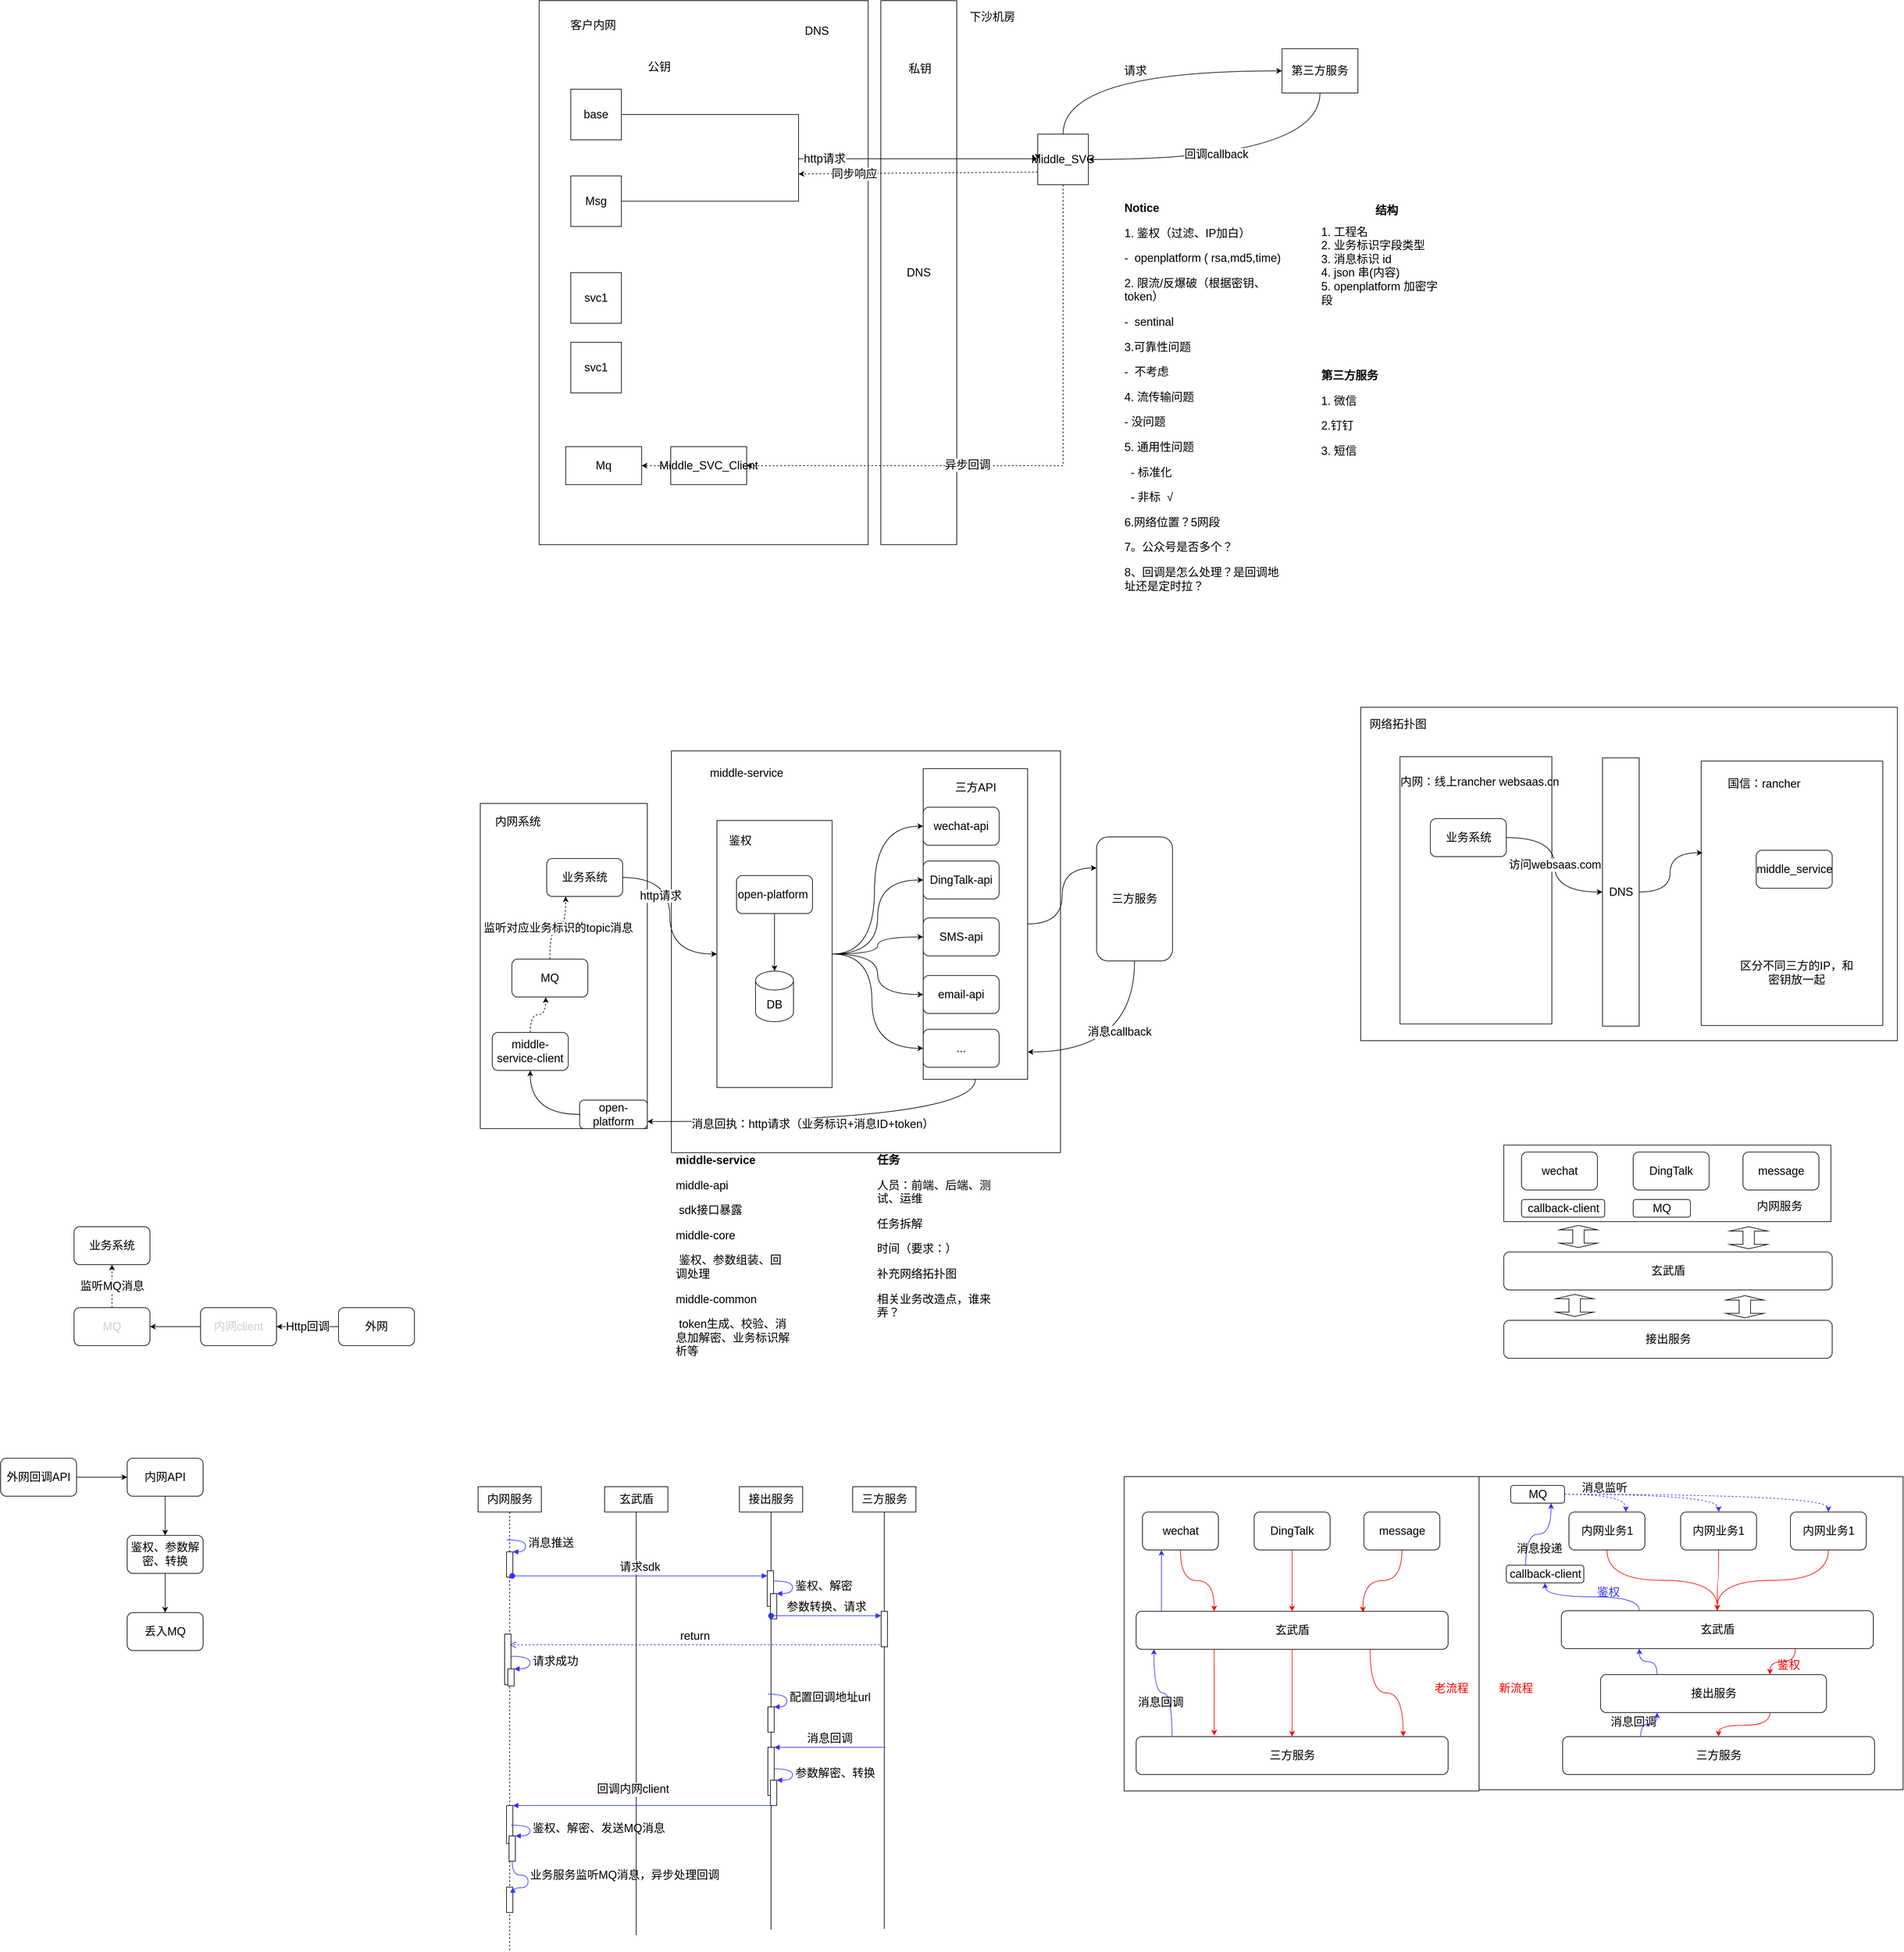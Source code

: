 <mxfile version="20.5.1" type="github">
  <diagram id="_SCIKSvTVZAReXezCKt8" name="第 1 页">
    <mxGraphModel dx="3222" dy="745" grid="0" gridSize="10" guides="1" tooltips="1" connect="1" arrows="1" fold="1" page="1" pageScale="1" pageWidth="827" pageHeight="1169" math="0" shadow="0">
      <root>
        <mxCell id="0" />
        <mxCell id="1" parent="0" />
        <mxCell id="DfEMGvhhs-EqwFU7pR-M-37" value="" style="rounded=0;whiteSpace=wrap;html=1;fontSize=18;" parent="1" vertex="1">
          <mxGeometry x="826.5" y="2443" width="670" height="495" as="geometry" />
        </mxCell>
        <mxCell id="DfEMGvhhs-EqwFU7pR-M-36" value="" style="rounded=0;whiteSpace=wrap;html=1;fontSize=18;" parent="1" vertex="1">
          <mxGeometry x="265.5" y="2443" width="561" height="497" as="geometry" />
        </mxCell>
        <mxCell id="3Cpc0HWWFPvoYlna3Dm2-43" value="" style="rounded=0;whiteSpace=wrap;html=1;fontSize=18;" parent="1" vertex="1">
          <mxGeometry x="865.5" y="1919" width="517" height="121" as="geometry" />
        </mxCell>
        <mxCell id="I1Czxmr3QRIqjWYr_f1q-85" value="" style="rounded=0;whiteSpace=wrap;html=1;" parent="1" vertex="1">
          <mxGeometry x="639.5" y="1227" width="848" height="527" as="geometry" />
        </mxCell>
        <mxCell id="I1Czxmr3QRIqjWYr_f1q-75" value="DNS" style="rounded=0;whiteSpace=wrap;html=1;fontSize=18;" parent="1" vertex="1">
          <mxGeometry x="1021.5" y="1307" width="58" height="424" as="geometry" />
        </mxCell>
        <mxCell id="I1Czxmr3QRIqjWYr_f1q-80" value="" style="rounded=0;whiteSpace=wrap;html=1;" parent="1" vertex="1">
          <mxGeometry x="1177.5" y="1312" width="287" height="418" as="geometry" />
        </mxCell>
        <mxCell id="I1Czxmr3QRIqjWYr_f1q-78" value="" style="rounded=0;whiteSpace=wrap;html=1;fontSize=18;" parent="1" vertex="1">
          <mxGeometry x="701.5" y="1305" width="240" height="422.5" as="geometry" />
        </mxCell>
        <mxCell id="I1Czxmr3QRIqjWYr_f1q-1" value="" style="rounded=0;whiteSpace=wrap;html=1;fontSize=18;" parent="1" vertex="1">
          <mxGeometry x="-450" y="1296" width="615" height="635" as="geometry" />
        </mxCell>
        <mxCell id="I1Czxmr3QRIqjWYr_f1q-2" value="" style="rounded=0;whiteSpace=wrap;html=1;fontSize=18;" parent="1" vertex="1">
          <mxGeometry x="-752" y="1379" width="264" height="514" as="geometry" />
        </mxCell>
        <mxCell id="I1Czxmr3QRIqjWYr_f1q-3" style="edgeStyle=orthogonalEdgeStyle;curved=1;rounded=0;orthogonalLoop=1;jettySize=auto;html=1;entryX=0;entryY=0.25;entryDx=0;entryDy=0;fontSize=18;" parent="1" source="I1Czxmr3QRIqjWYr_f1q-4" target="I1Czxmr3QRIqjWYr_f1q-59" edge="1">
          <mxGeometry relative="1" as="geometry" />
        </mxCell>
        <mxCell id="I1Czxmr3QRIqjWYr_f1q-88" style="edgeStyle=orthogonalEdgeStyle;curved=1;rounded=0;orthogonalLoop=1;jettySize=auto;html=1;entryX=1;entryY=0.75;entryDx=0;entryDy=0;exitX=0.5;exitY=1;exitDx=0;exitDy=0;fontSize=18;" parent="1" source="I1Czxmr3QRIqjWYr_f1q-4" target="I1Czxmr3QRIqjWYr_f1q-87" edge="1">
          <mxGeometry relative="1" as="geometry" />
        </mxCell>
        <mxCell id="I1Czxmr3QRIqjWYr_f1q-89" value="消息回执：http请求（业务标识+消息ID+token）" style="edgeLabel;html=1;align=center;verticalAlign=middle;resizable=0;points=[];fontSize=18;" parent="I1Czxmr3QRIqjWYr_f1q-88" vertex="1" connectable="0">
          <mxGeometry x="0.341" y="3" relative="1" as="geometry">
            <mxPoint x="68" y="1" as="offset" />
          </mxGeometry>
        </mxCell>
        <mxCell id="I1Czxmr3QRIqjWYr_f1q-4" value="" style="rounded=0;whiteSpace=wrap;html=1;fontSize=18;" parent="1" vertex="1">
          <mxGeometry x="-52" y="1324" width="165" height="491" as="geometry" />
        </mxCell>
        <mxCell id="I1Czxmr3QRIqjWYr_f1q-5" style="edgeStyle=orthogonalEdgeStyle;curved=1;rounded=0;orthogonalLoop=1;jettySize=auto;html=1;exitX=1;exitY=0.5;exitDx=0;exitDy=0;entryX=0;entryY=0.5;entryDx=0;entryDy=0;fontSize=18;" parent="1" source="I1Czxmr3QRIqjWYr_f1q-11" target="I1Czxmr3QRIqjWYr_f1q-43" edge="1">
          <mxGeometry relative="1" as="geometry">
            <Array as="points">
              <mxPoint x="-129" y="1617" />
              <mxPoint x="-129" y="1415" />
            </Array>
          </mxGeometry>
        </mxCell>
        <mxCell id="I1Czxmr3QRIqjWYr_f1q-6" style="edgeStyle=orthogonalEdgeStyle;curved=1;rounded=0;orthogonalLoop=1;jettySize=auto;html=1;entryX=0;entryY=0.5;entryDx=0;entryDy=0;fontSize=18;" parent="1" source="I1Czxmr3QRIqjWYr_f1q-11" target="I1Czxmr3QRIqjWYr_f1q-44" edge="1">
          <mxGeometry relative="1" as="geometry" />
        </mxCell>
        <mxCell id="I1Czxmr3QRIqjWYr_f1q-7" style="edgeStyle=orthogonalEdgeStyle;curved=1;rounded=0;orthogonalLoop=1;jettySize=auto;html=1;entryX=0;entryY=0.5;entryDx=0;entryDy=0;fontSize=18;" parent="1" source="I1Czxmr3QRIqjWYr_f1q-11" target="I1Czxmr3QRIqjWYr_f1q-45" edge="1">
          <mxGeometry relative="1" as="geometry" />
        </mxCell>
        <mxCell id="I1Czxmr3QRIqjWYr_f1q-8" style="edgeStyle=orthogonalEdgeStyle;curved=1;rounded=0;orthogonalLoop=1;jettySize=auto;html=1;entryX=0;entryY=0.5;entryDx=0;entryDy=0;fontSize=18;" parent="1" source="I1Czxmr3QRIqjWYr_f1q-11" target="I1Czxmr3QRIqjWYr_f1q-53" edge="1">
          <mxGeometry relative="1" as="geometry" />
        </mxCell>
        <mxCell id="I1Czxmr3QRIqjWYr_f1q-9" style="edgeStyle=orthogonalEdgeStyle;curved=1;rounded=0;orthogonalLoop=1;jettySize=auto;html=1;entryX=0;entryY=0.5;entryDx=0;entryDy=0;fontSize=18;" parent="1" source="I1Czxmr3QRIqjWYr_f1q-11" target="I1Czxmr3QRIqjWYr_f1q-54" edge="1">
          <mxGeometry relative="1" as="geometry">
            <Array as="points">
              <mxPoint x="-133" y="1617" />
              <mxPoint x="-133" y="1766" />
            </Array>
          </mxGeometry>
        </mxCell>
        <mxCell id="I1Czxmr3QRIqjWYr_f1q-11" value="" style="rounded=0;whiteSpace=wrap;html=1;fontSize=18;" parent="1" vertex="1">
          <mxGeometry x="-378" y="1406" width="182" height="422" as="geometry" />
        </mxCell>
        <mxCell id="I1Czxmr3QRIqjWYr_f1q-12" value="DNS" style="rounded=0;whiteSpace=wrap;html=1;fontSize=18;" parent="1" vertex="1">
          <mxGeometry x="-119" y="110" width="120" height="860" as="geometry" />
        </mxCell>
        <mxCell id="I1Czxmr3QRIqjWYr_f1q-13" value="" style="rounded=0;whiteSpace=wrap;html=1;fontSize=18;" parent="1" vertex="1">
          <mxGeometry x="-659" y="110" width="520" height="860" as="geometry" />
        </mxCell>
        <mxCell id="I1Czxmr3QRIqjWYr_f1q-14" style="edgeStyle=orthogonalEdgeStyle;rounded=0;orthogonalLoop=1;jettySize=auto;html=1;exitX=1;exitY=0.5;exitDx=0;exitDy=0;fontSize=18;" parent="1" source="I1Czxmr3QRIqjWYr_f1q-15" target="I1Czxmr3QRIqjWYr_f1q-22" edge="1">
          <mxGeometry relative="1" as="geometry">
            <Array as="points">
              <mxPoint x="-249" y="290" />
              <mxPoint x="-249" y="360" />
            </Array>
          </mxGeometry>
        </mxCell>
        <mxCell id="I1Czxmr3QRIqjWYr_f1q-15" value="base" style="whiteSpace=wrap;html=1;aspect=fixed;fontSize=18;" parent="1" vertex="1">
          <mxGeometry x="-609" y="250" width="80" height="80" as="geometry" />
        </mxCell>
        <mxCell id="I1Czxmr3QRIqjWYr_f1q-16" style="edgeStyle=orthogonalEdgeStyle;rounded=0;orthogonalLoop=1;jettySize=auto;html=1;entryX=1;entryY=0.5;entryDx=0;entryDy=0;dashed=1;exitX=0.5;exitY=1;exitDx=0;exitDy=0;fontSize=18;" parent="1" source="I1Czxmr3QRIqjWYr_f1q-22" target="I1Czxmr3QRIqjWYr_f1q-41" edge="1">
          <mxGeometry relative="1" as="geometry">
            <Array as="points">
              <mxPoint x="169" y="845" />
            </Array>
          </mxGeometry>
        </mxCell>
        <mxCell id="I1Czxmr3QRIqjWYr_f1q-17" value="异步回调" style="edgeLabel;html=1;align=center;verticalAlign=middle;resizable=0;points=[];fontSize=18;" parent="I1Czxmr3QRIqjWYr_f1q-16" vertex="1" connectable="0">
          <mxGeometry x="0.262" y="-1" relative="1" as="geometry">
            <mxPoint as="offset" />
          </mxGeometry>
        </mxCell>
        <mxCell id="I1Czxmr3QRIqjWYr_f1q-18" style="edgeStyle=orthogonalEdgeStyle;rounded=0;orthogonalLoop=1;jettySize=auto;html=1;entryX=0;entryY=0.5;entryDx=0;entryDy=0;curved=1;exitX=0.5;exitY=0;exitDx=0;exitDy=0;fontSize=18;" parent="1" source="I1Czxmr3QRIqjWYr_f1q-22" target="I1Czxmr3QRIqjWYr_f1q-39" edge="1">
          <mxGeometry relative="1" as="geometry">
            <mxPoint x="308" y="444" as="sourcePoint" />
          </mxGeometry>
        </mxCell>
        <mxCell id="I1Czxmr3QRIqjWYr_f1q-19" value="请求" style="edgeLabel;html=1;align=center;verticalAlign=middle;resizable=0;points=[];fontSize=18;" parent="I1Czxmr3QRIqjWYr_f1q-18" vertex="1" connectable="0">
          <mxGeometry x="-0.041" relative="1" as="geometry">
            <mxPoint as="offset" />
          </mxGeometry>
        </mxCell>
        <mxCell id="I1Czxmr3QRIqjWYr_f1q-20" style="rounded=0;orthogonalLoop=1;jettySize=auto;html=1;exitX=0;exitY=0.75;exitDx=0;exitDy=0;dashed=1;fontSize=18;" parent="1" source="I1Czxmr3QRIqjWYr_f1q-22" edge="1">
          <mxGeometry relative="1" as="geometry">
            <mxPoint x="-249" y="384" as="targetPoint" />
          </mxGeometry>
        </mxCell>
        <mxCell id="I1Czxmr3QRIqjWYr_f1q-21" value="同步响应" style="edgeLabel;html=1;align=center;verticalAlign=middle;resizable=0;points=[];fontSize=18;" parent="I1Czxmr3QRIqjWYr_f1q-20" vertex="1" connectable="0">
          <mxGeometry x="0.1" y="3" relative="1" as="geometry">
            <mxPoint x="-82" y="-2" as="offset" />
          </mxGeometry>
        </mxCell>
        <mxCell id="I1Czxmr3QRIqjWYr_f1q-22" value="Middle_SVC" style="whiteSpace=wrap;html=1;aspect=fixed;fontSize=18;" parent="1" vertex="1">
          <mxGeometry x="129" y="321" width="80" height="80" as="geometry" />
        </mxCell>
        <mxCell id="I1Czxmr3QRIqjWYr_f1q-25" style="edgeStyle=orthogonalEdgeStyle;rounded=0;orthogonalLoop=1;jettySize=auto;html=1;exitX=1;exitY=0.5;exitDx=0;exitDy=0;entryX=0;entryY=0.5;entryDx=0;entryDy=0;fontSize=18;" parent="1" source="I1Czxmr3QRIqjWYr_f1q-26" target="I1Czxmr3QRIqjWYr_f1q-22" edge="1">
          <mxGeometry relative="1" as="geometry">
            <Array as="points">
              <mxPoint x="-249" y="427" />
              <mxPoint x="-249" y="360" />
            </Array>
          </mxGeometry>
        </mxCell>
        <mxCell id="I1Czxmr3QRIqjWYr_f1q-68" value="http请求" style="edgeLabel;html=1;align=center;verticalAlign=middle;resizable=0;points=[];fontSize=18;" parent="I1Czxmr3QRIqjWYr_f1q-25" vertex="1" connectable="0">
          <mxGeometry x="0.068" relative="1" as="geometry">
            <mxPoint as="offset" />
          </mxGeometry>
        </mxCell>
        <mxCell id="I1Czxmr3QRIqjWYr_f1q-26" value="Msg" style="whiteSpace=wrap;html=1;aspect=fixed;fontSize=18;" parent="1" vertex="1">
          <mxGeometry x="-609" y="387" width="80" height="80" as="geometry" />
        </mxCell>
        <mxCell id="I1Czxmr3QRIqjWYr_f1q-27" value="svc1" style="whiteSpace=wrap;html=1;aspect=fixed;fontSize=18;" parent="1" vertex="1">
          <mxGeometry x="-609" y="540" width="80" height="80" as="geometry" />
        </mxCell>
        <mxCell id="I1Czxmr3QRIqjWYr_f1q-30" value="svc1" style="whiteSpace=wrap;html=1;aspect=fixed;fontSize=18;" parent="1" vertex="1">
          <mxGeometry x="-609" y="650" width="80" height="80" as="geometry" />
        </mxCell>
        <mxCell id="I1Czxmr3QRIqjWYr_f1q-31" value="DNS" style="text;strokeColor=none;fillColor=none;spacingLeft=4;spacingRight=4;overflow=hidden;rotatable=0;points=[[0,0.5],[1,0.5]];portConstraint=eastwest;fontSize=18;" parent="1" vertex="1">
          <mxGeometry x="-245" y="140" width="70" height="30" as="geometry" />
        </mxCell>
        <mxCell id="I1Czxmr3QRIqjWYr_f1q-32" value="私钥" style="text;html=1;strokeColor=none;fillColor=none;align=center;verticalAlign=middle;whiteSpace=wrap;rounded=0;fontSize=18;" parent="1" vertex="1">
          <mxGeometry x="-87" y="203" width="60" height="30" as="geometry" />
        </mxCell>
        <mxCell id="I1Czxmr3QRIqjWYr_f1q-33" value="公钥" style="text;html=1;strokeColor=none;fillColor=none;align=center;verticalAlign=middle;whiteSpace=wrap;rounded=0;fontSize=18;" parent="1" vertex="1">
          <mxGeometry x="-499" y="200" width="60" height="30" as="geometry" />
        </mxCell>
        <mxCell id="I1Czxmr3QRIqjWYr_f1q-34" value="&lt;h1 style=&quot;font-size: 18px;&quot;&gt;第三方服务&lt;/h1&gt;&lt;p style=&quot;font-size: 18px;&quot;&gt;1. 微信&lt;/p&gt;&lt;p style=&quot;font-size: 18px;&quot;&gt;2.钉钉&lt;/p&gt;&lt;p style=&quot;font-size: 18px;&quot;&gt;3. 短信&lt;/p&gt;&lt;p style=&quot;font-size: 18px;&quot;&gt;&lt;br style=&quot;font-size: 18px;&quot;&gt;&lt;/p&gt;" style="text;html=1;strokeColor=none;fillColor=none;spacing=5;spacingTop=-20;whiteSpace=wrap;overflow=hidden;rounded=0;fontSize=18;" parent="1" vertex="1">
          <mxGeometry x="572" y="691" width="190" height="181" as="geometry" />
        </mxCell>
        <mxCell id="I1Czxmr3QRIqjWYr_f1q-35" value="&lt;h1 style=&quot;font-size: 18px;&quot;&gt;Notice&lt;/h1&gt;&lt;p style=&quot;font-size: 18px;&quot;&gt;1. 鉴权（过滤、IP加白）&lt;/p&gt;&lt;p style=&quot;font-size: 18px;&quot;&gt;-&amp;nbsp; openplatform ( rsa,md5,time)&lt;/p&gt;&lt;p style=&quot;font-size: 18px;&quot;&gt;2. 限流/反爆破（根据密钥、token）&lt;/p&gt;&lt;p style=&quot;font-size: 18px;&quot;&gt;-&amp;nbsp; sentinal&lt;/p&gt;&lt;p style=&quot;font-size: 18px;&quot;&gt;3.可靠性问题&lt;/p&gt;&lt;p style=&quot;font-size: 18px;&quot;&gt;-&amp;nbsp; 不考虑&lt;/p&gt;&lt;p style=&quot;font-size: 18px;&quot;&gt;4. 流传输问题&lt;/p&gt;&lt;p style=&quot;font-size: 18px;&quot;&gt;- 没问题&lt;/p&gt;&lt;p style=&quot;font-size: 18px;&quot;&gt;5. 通用性问题&lt;/p&gt;&lt;p style=&quot;font-size: 18px;&quot;&gt;&amp;nbsp; - 标准化&lt;/p&gt;&lt;p style=&quot;font-size: 18px;&quot;&gt;&amp;nbsp; - 非标&amp;nbsp; √&lt;/p&gt;&lt;p style=&quot;font-size: 18px;&quot;&gt;6.网络位置？5网段&lt;/p&gt;&lt;p style=&quot;font-size: 18px;&quot;&gt;7。公众号是否多个？&lt;/p&gt;&lt;p style=&quot;font-size: 18px;&quot;&gt;8、回调是怎么处理？是回调地址还是定时拉？&lt;/p&gt;&lt;p style=&quot;font-size: 18px;&quot;&gt;&lt;br style=&quot;font-size: 18px;&quot;&gt;&lt;/p&gt;&lt;p style=&quot;font-size: 18px;&quot;&gt;&lt;br style=&quot;font-size: 18px;&quot;&gt;&lt;/p&gt;" style="text;html=1;strokeColor=none;fillColor=none;spacing=5;spacingTop=-20;whiteSpace=wrap;overflow=hidden;rounded=0;fontSize=18;" parent="1" vertex="1">
          <mxGeometry x="261" y="426" width="257" height="657" as="geometry" />
        </mxCell>
        <mxCell id="I1Czxmr3QRIqjWYr_f1q-36" value="Mq" style="rounded=0;whiteSpace=wrap;html=1;fontSize=18;" parent="1" vertex="1">
          <mxGeometry x="-617" y="815" width="120" height="60" as="geometry" />
        </mxCell>
        <mxCell id="I1Czxmr3QRIqjWYr_f1q-69" style="edgeStyle=orthogonalEdgeStyle;rounded=0;orthogonalLoop=1;jettySize=auto;html=1;entryX=1;entryY=0.5;entryDx=0;entryDy=0;curved=1;exitX=0.5;exitY=1;exitDx=0;exitDy=0;fontSize=18;" parent="1" source="I1Czxmr3QRIqjWYr_f1q-39" target="I1Czxmr3QRIqjWYr_f1q-22" edge="1">
          <mxGeometry relative="1" as="geometry" />
        </mxCell>
        <mxCell id="I1Czxmr3QRIqjWYr_f1q-70" value="回调callback" style="edgeLabel;html=1;align=center;verticalAlign=middle;resizable=0;points=[];fontSize=18;" parent="I1Czxmr3QRIqjWYr_f1q-69" vertex="1" connectable="0">
          <mxGeometry x="0.145" y="-8" relative="1" as="geometry">
            <mxPoint as="offset" />
          </mxGeometry>
        </mxCell>
        <mxCell id="I1Czxmr3QRIqjWYr_f1q-39" value="第三方服务" style="rounded=0;whiteSpace=wrap;html=1;fontSize=18;" parent="1" vertex="1">
          <mxGeometry x="515" y="186" width="120" height="70" as="geometry" />
        </mxCell>
        <mxCell id="I1Czxmr3QRIqjWYr_f1q-40" style="edgeStyle=orthogonalEdgeStyle;curved=1;rounded=0;orthogonalLoop=1;jettySize=auto;html=1;exitX=0;exitY=0.5;exitDx=0;exitDy=0;entryX=1;entryY=0.5;entryDx=0;entryDy=0;dashed=1;fontSize=18;" parent="1" source="I1Czxmr3QRIqjWYr_f1q-41" target="I1Czxmr3QRIqjWYr_f1q-36" edge="1">
          <mxGeometry relative="1" as="geometry" />
        </mxCell>
        <mxCell id="I1Czxmr3QRIqjWYr_f1q-41" value="Middle_SVC_Client" style="rounded=0;whiteSpace=wrap;html=1;fontSize=18;" parent="1" vertex="1">
          <mxGeometry x="-451" y="815" width="120" height="60" as="geometry" />
        </mxCell>
        <mxCell id="I1Czxmr3QRIqjWYr_f1q-42" value="&lt;h1 style=&quot;text-align: center; font-size: 18px;&quot;&gt;结构&lt;/h1&gt;&lt;h1 style=&quot;font-size: 18px;&quot;&gt;&lt;div style=&quot;font-size: 18px; font-weight: 400;&quot;&gt;1. 工程名&lt;/div&gt;&lt;div style=&quot;font-size: 18px; font-weight: 400;&quot;&gt;&lt;span data-darkreader-inline-bgcolor=&quot;&quot; style=&quot;background-color: initial; --darkreader-inline-bgcolor: initial; font-size: 18px;&quot;&gt;2. 业务标识字段类型&lt;/span&gt;&lt;/div&gt;&lt;div style=&quot;font-size: 18px; font-weight: 400;&quot;&gt;&lt;span data-darkreader-inline-bgcolor=&quot;&quot; style=&quot;background-color: initial; --darkreader-inline-bgcolor: initial; font-size: 18px;&quot;&gt;3. 消息标识 id&amp;nbsp; &amp;nbsp; &amp;nbsp;&amp;nbsp;&lt;/span&gt;&lt;/div&gt;&lt;div style=&quot;font-size: 18px; font-weight: 400;&quot;&gt;&lt;span data-darkreader-inline-bgcolor=&quot;&quot; style=&quot;background-color: initial; --darkreader-inline-bgcolor: initial; font-size: 18px;&quot;&gt;4. json 串(内容)&lt;/span&gt;&lt;/div&gt;&lt;div style=&quot;font-size: 18px; font-weight: 400;&quot;&gt;&lt;span data-darkreader-inline-bgcolor=&quot;&quot; style=&quot;background-color: initial; --darkreader-inline-bgcolor: initial; font-size: 18px;&quot;&gt;5. openplatform 加密字段&amp;nbsp;&lt;/span&gt;&lt;/div&gt;&lt;/h1&gt;" style="text;html=1;strokeColor=none;fillColor=none;spacing=5;spacingTop=-20;whiteSpace=wrap;overflow=hidden;rounded=0;fontSize=18;" parent="1" vertex="1">
          <mxGeometry x="572" y="430" width="215" height="209" as="geometry" />
        </mxCell>
        <mxCell id="I1Czxmr3QRIqjWYr_f1q-43" value="wechat-api" style="rounded=1;whiteSpace=wrap;html=1;fontSize=18;" parent="1" vertex="1">
          <mxGeometry x="-52" y="1385" width="120" height="60" as="geometry" />
        </mxCell>
        <mxCell id="I1Czxmr3QRIqjWYr_f1q-44" value="DingTalk-api" style="rounded=1;whiteSpace=wrap;html=1;fontSize=18;" parent="1" vertex="1">
          <mxGeometry x="-52" y="1470" width="120" height="60" as="geometry" />
        </mxCell>
        <mxCell id="I1Czxmr3QRIqjWYr_f1q-45" value="SMS-api" style="rounded=1;whiteSpace=wrap;html=1;fontSize=18;" parent="1" vertex="1">
          <mxGeometry x="-52" y="1560" width="120" height="60" as="geometry" />
        </mxCell>
        <mxCell id="I1Czxmr3QRIqjWYr_f1q-46" value="&lt;span style=&quot;text-align: left; font-size: 18px;&quot;&gt;open-platform&amp;nbsp;&lt;/span&gt;" style="rounded=1;whiteSpace=wrap;html=1;fontSize=18;" parent="1" vertex="1">
          <mxGeometry x="-347" y="1493" width="120" height="60" as="geometry" />
        </mxCell>
        <mxCell id="I1Czxmr3QRIqjWYr_f1q-47" value="DB" style="shape=cylinder3;whiteSpace=wrap;html=1;boundedLbl=1;backgroundOutline=1;size=15;fontSize=18;" parent="1" vertex="1">
          <mxGeometry x="-317" y="1644" width="60" height="80" as="geometry" />
        </mxCell>
        <mxCell id="I1Czxmr3QRIqjWYr_f1q-48" style="edgeStyle=orthogonalEdgeStyle;curved=1;rounded=0;orthogonalLoop=1;jettySize=auto;html=1;entryX=0.5;entryY=0;entryDx=0;entryDy=0;entryPerimeter=0;exitX=0.5;exitY=1;exitDx=0;exitDy=0;fontSize=18;" parent="1" source="I1Czxmr3QRIqjWYr_f1q-46" target="I1Czxmr3QRIqjWYr_f1q-47" edge="1">
          <mxGeometry relative="1" as="geometry">
            <mxPoint x="-301" y="1605" as="sourcePoint" />
          </mxGeometry>
        </mxCell>
        <mxCell id="I1Czxmr3QRIqjWYr_f1q-49" value="鉴权" style="text;html=1;strokeColor=none;fillColor=none;align=center;verticalAlign=middle;whiteSpace=wrap;rounded=0;fontSize=18;" parent="1" vertex="1">
          <mxGeometry x="-371" y="1423" width="60" height="30" as="geometry" />
        </mxCell>
        <mxCell id="I1Czxmr3QRIqjWYr_f1q-50" style="edgeStyle=orthogonalEdgeStyle;curved=1;rounded=0;orthogonalLoop=1;jettySize=auto;html=1;fontSize=18;" parent="1" source="I1Czxmr3QRIqjWYr_f1q-52" target="I1Czxmr3QRIqjWYr_f1q-11" edge="1">
          <mxGeometry relative="1" as="geometry" />
        </mxCell>
        <mxCell id="I1Czxmr3QRIqjWYr_f1q-51" value="http请求" style="edgeLabel;html=1;align=center;verticalAlign=middle;resizable=0;points=[];fontSize=18;" parent="I1Czxmr3QRIqjWYr_f1q-50" vertex="1" connectable="0">
          <mxGeometry x="-0.236" y="-15" relative="1" as="geometry">
            <mxPoint as="offset" />
          </mxGeometry>
        </mxCell>
        <mxCell id="I1Czxmr3QRIqjWYr_f1q-52" value="业务系统" style="rounded=1;whiteSpace=wrap;html=1;fontSize=18;" parent="1" vertex="1">
          <mxGeometry x="-647" y="1466" width="120" height="60" as="geometry" />
        </mxCell>
        <mxCell id="I1Czxmr3QRIqjWYr_f1q-53" value="email-api" style="rounded=1;whiteSpace=wrap;html=1;fontSize=18;" parent="1" vertex="1">
          <mxGeometry x="-52" y="1651" width="120" height="60" as="geometry" />
        </mxCell>
        <mxCell id="I1Czxmr3QRIqjWYr_f1q-54" value="..." style="rounded=1;whiteSpace=wrap;html=1;fontSize=18;" parent="1" vertex="1">
          <mxGeometry x="-52" y="1736" width="120" height="60" as="geometry" />
        </mxCell>
        <mxCell id="I1Czxmr3QRIqjWYr_f1q-55" value="三方API" style="text;html=1;strokeColor=none;fillColor=none;align=center;verticalAlign=middle;whiteSpace=wrap;rounded=0;fontSize=18;" parent="1" vertex="1">
          <mxGeometry x="-27" y="1339" width="116" height="30" as="geometry" />
        </mxCell>
        <mxCell id="I1Czxmr3QRIqjWYr_f1q-58" value="消息callback" style="edgeStyle=orthogonalEdgeStyle;curved=1;rounded=0;orthogonalLoop=1;jettySize=auto;html=1;exitX=0.5;exitY=1;exitDx=0;exitDy=0;entryX=1;entryY=0.912;entryDx=0;entryDy=0;entryPerimeter=0;fontSize=18;" parent="1" source="I1Czxmr3QRIqjWYr_f1q-59" target="I1Czxmr3QRIqjWYr_f1q-4" edge="1">
          <mxGeometry x="-0.287" y="-24" relative="1" as="geometry">
            <mxPoint x="112" y="1764" as="targetPoint" />
            <mxPoint as="offset" />
          </mxGeometry>
        </mxCell>
        <mxCell id="I1Czxmr3QRIqjWYr_f1q-59" value="三方服务" style="rounded=1;whiteSpace=wrap;html=1;fontSize=18;" parent="1" vertex="1">
          <mxGeometry x="222" y="1432" width="120" height="196" as="geometry" />
        </mxCell>
        <mxCell id="I1Czxmr3QRIqjWYr_f1q-60" value="监听对应业务标识的topic消息" style="edgeStyle=orthogonalEdgeStyle;curved=1;rounded=0;orthogonalLoop=1;jettySize=auto;html=1;entryX=0.25;entryY=1;entryDx=0;entryDy=0;dashed=1;fontSize=18;" parent="1" source="I1Czxmr3QRIqjWYr_f1q-61" target="I1Czxmr3QRIqjWYr_f1q-52" edge="1">
          <mxGeometry relative="1" as="geometry" />
        </mxCell>
        <mxCell id="I1Czxmr3QRIqjWYr_f1q-61" value="MQ" style="rounded=1;whiteSpace=wrap;html=1;fontSize=18;" parent="1" vertex="1">
          <mxGeometry x="-702" y="1625" width="120" height="60" as="geometry" />
        </mxCell>
        <mxCell id="I1Czxmr3QRIqjWYr_f1q-62" style="edgeStyle=orthogonalEdgeStyle;curved=1;rounded=0;orthogonalLoop=1;jettySize=auto;html=1;entryX=0.445;entryY=1.004;entryDx=0;entryDy=0;entryPerimeter=0;dashed=1;fontSize=18;" parent="1" source="I1Czxmr3QRIqjWYr_f1q-63" target="I1Czxmr3QRIqjWYr_f1q-61" edge="1">
          <mxGeometry relative="1" as="geometry" />
        </mxCell>
        <mxCell id="I1Czxmr3QRIqjWYr_f1q-63" value="middle-service-client" style="rounded=1;whiteSpace=wrap;html=1;fontSize=18;" parent="1" vertex="1">
          <mxGeometry x="-733" y="1741" width="120" height="60" as="geometry" />
        </mxCell>
        <mxCell id="I1Czxmr3QRIqjWYr_f1q-64" value="内网系统" style="text;html=1;strokeColor=none;fillColor=none;align=center;verticalAlign=middle;whiteSpace=wrap;rounded=0;fontSize=18;" parent="1" vertex="1">
          <mxGeometry x="-738" y="1393" width="91" height="30" as="geometry" />
        </mxCell>
        <mxCell id="I1Czxmr3QRIqjWYr_f1q-65" value="middle-service" style="text;html=1;strokeColor=none;fillColor=none;align=center;verticalAlign=middle;whiteSpace=wrap;rounded=0;fontSize=18;" parent="1" vertex="1">
          <mxGeometry x="-407" y="1316" width="152" height="30" as="geometry" />
        </mxCell>
        <mxCell id="I1Czxmr3QRIqjWYr_f1q-66" value="客户内网" style="text;html=1;strokeColor=none;fillColor=none;align=center;verticalAlign=middle;whiteSpace=wrap;rounded=0;fontSize=18;" parent="1" vertex="1">
          <mxGeometry x="-630" y="134" width="113" height="30" as="geometry" />
        </mxCell>
        <mxCell id="I1Czxmr3QRIqjWYr_f1q-67" value="下沙机房" style="text;html=1;strokeColor=none;fillColor=none;align=center;verticalAlign=middle;whiteSpace=wrap;rounded=0;fontSize=18;" parent="1" vertex="1">
          <mxGeometry x="1" y="121" width="113" height="30" as="geometry" />
        </mxCell>
        <mxCell id="I1Czxmr3QRIqjWYr_f1q-72" value="&lt;h1 style=&quot;font-size: 18px;&quot;&gt;middle-service&lt;/h1&gt;&lt;p style=&quot;font-size: 18px;&quot;&gt;middle-api&lt;/p&gt;&lt;p style=&quot;font-size: 18px;&quot;&gt;&lt;span style=&quot;white-space: pre; font-size: 18px;&quot;&gt; &lt;/span&gt;sdk接口暴露&lt;br style=&quot;font-size: 18px;&quot;&gt;&lt;/p&gt;&lt;p style=&quot;font-size: 18px;&quot;&gt;middle-core&lt;/p&gt;&lt;p style=&quot;font-size: 18px;&quot;&gt;&lt;span style=&quot;white-space: pre; font-size: 18px;&quot;&gt; &lt;/span&gt;鉴权、参数组装、回调处理&lt;br style=&quot;font-size: 18px;&quot;&gt;&lt;/p&gt;&lt;p style=&quot;font-size: 18px;&quot;&gt;middle-common&lt;/p&gt;&lt;p style=&quot;font-size: 18px;&quot;&gt;&lt;span style=&quot;white-space: pre; font-size: 18px;&quot;&gt; &lt;/span&gt;token生成、校验、消息加解密、业务标识解析等&lt;br style=&quot;font-size: 18px;&quot;&gt;&lt;/p&gt;" style="text;html=1;strokeColor=none;fillColor=none;spacing=5;spacingTop=-20;whiteSpace=wrap;overflow=hidden;rounded=0;fontSize=18;" parent="1" vertex="1">
          <mxGeometry x="-448" y="1931" width="189" height="337" as="geometry" />
        </mxCell>
        <mxCell id="I1Czxmr3QRIqjWYr_f1q-73" value="&lt;h1 style=&quot;font-size: 18px;&quot;&gt;任务&lt;/h1&gt;&lt;p style=&quot;font-size: 18px;&quot;&gt;人员：前端、后端、测试、运维&lt;/p&gt;&lt;p style=&quot;font-size: 18px;&quot;&gt;任务拆解&lt;/p&gt;&lt;p style=&quot;font-size: 18px;&quot;&gt;时间（要求：）&lt;/p&gt;&lt;p style=&quot;font-size: 18px;&quot;&gt;补充网络拓扑图&lt;/p&gt;&lt;p style=&quot;font-size: 18px;&quot;&gt;相关业务改造点，谁来弄？&lt;/p&gt;" style="text;html=1;strokeColor=none;fillColor=none;spacing=5;spacingTop=-20;whiteSpace=wrap;overflow=hidden;rounded=0;fontSize=18;" parent="1" vertex="1">
          <mxGeometry x="-130" y="1931" width="190" height="293" as="geometry" />
        </mxCell>
        <mxCell id="I1Czxmr3QRIqjWYr_f1q-77" value="访问websaas.com" style="edgeStyle=orthogonalEdgeStyle;rounded=0;orthogonalLoop=1;jettySize=auto;html=1;curved=1;fontSize=18;" parent="1" source="I1Czxmr3QRIqjWYr_f1q-74" target="I1Czxmr3QRIqjWYr_f1q-75" edge="1">
          <mxGeometry relative="1" as="geometry" />
        </mxCell>
        <mxCell id="I1Czxmr3QRIqjWYr_f1q-74" value="业务系统" style="rounded=1;whiteSpace=wrap;html=1;fontSize=18;" parent="1" vertex="1">
          <mxGeometry x="749.5" y="1403" width="120" height="60" as="geometry" />
        </mxCell>
        <mxCell id="I1Czxmr3QRIqjWYr_f1q-82" style="edgeStyle=orthogonalEdgeStyle;curved=1;rounded=0;orthogonalLoop=1;jettySize=auto;html=1;entryX=0.007;entryY=0.347;entryDx=0;entryDy=0;entryPerimeter=0;fontSize=18;" parent="1" source="I1Czxmr3QRIqjWYr_f1q-75" target="I1Czxmr3QRIqjWYr_f1q-80" edge="1">
          <mxGeometry relative="1" as="geometry" />
        </mxCell>
        <mxCell id="I1Czxmr3QRIqjWYr_f1q-76" value="middle_service" style="rounded=1;whiteSpace=wrap;html=1;fontSize=18;" parent="1" vertex="1">
          <mxGeometry x="1264.5" y="1453" width="120" height="60" as="geometry" />
        </mxCell>
        <mxCell id="I1Czxmr3QRIqjWYr_f1q-79" value="内网：线上rancher websaas.cn" style="text;html=1;strokeColor=none;fillColor=none;align=center;verticalAlign=middle;whiteSpace=wrap;rounded=0;fontSize=18;" parent="1" vertex="1">
          <mxGeometry x="685.5" y="1330" width="283" height="30" as="geometry" />
        </mxCell>
        <mxCell id="I1Czxmr3QRIqjWYr_f1q-81" value="国信：rancher" style="text;html=1;strokeColor=none;fillColor=none;align=center;verticalAlign=middle;whiteSpace=wrap;rounded=0;fontSize=18;" parent="1" vertex="1">
          <mxGeometry x="1209.5" y="1333" width="134" height="30" as="geometry" />
        </mxCell>
        <mxCell id="I1Czxmr3QRIqjWYr_f1q-84" value="区分不同三方的IP，和密钥放一起" style="text;html=1;strokeColor=none;fillColor=none;align=center;verticalAlign=middle;whiteSpace=wrap;rounded=0;fontSize=18;" parent="1" vertex="1">
          <mxGeometry x="1231.5" y="1632" width="193" height="30" as="geometry" />
        </mxCell>
        <mxCell id="I1Czxmr3QRIqjWYr_f1q-86" value="网络拓扑图" style="text;html=1;strokeColor=none;fillColor=none;align=center;verticalAlign=middle;whiteSpace=wrap;rounded=0;fontSize=18;" parent="1" vertex="1">
          <mxGeometry x="641.5" y="1239" width="113" height="30" as="geometry" />
        </mxCell>
        <mxCell id="I1Czxmr3QRIqjWYr_f1q-90" style="edgeStyle=orthogonalEdgeStyle;curved=1;rounded=0;orthogonalLoop=1;jettySize=auto;html=1;entryX=0.5;entryY=1;entryDx=0;entryDy=0;fontSize=18;" parent="1" source="I1Czxmr3QRIqjWYr_f1q-87" target="I1Czxmr3QRIqjWYr_f1q-63" edge="1">
          <mxGeometry relative="1" as="geometry" />
        </mxCell>
        <mxCell id="I1Czxmr3QRIqjWYr_f1q-87" value="open-platform" style="rounded=1;whiteSpace=wrap;html=1;fontSize=18;" parent="1" vertex="1">
          <mxGeometry x="-595" y="1848" width="107" height="45" as="geometry" />
        </mxCell>
        <mxCell id="3Cpc0HWWFPvoYlna3Dm2-1" value="wechat" style="rounded=1;whiteSpace=wrap;html=1;fontSize=18;" parent="1" vertex="1">
          <mxGeometry x="893.5" y="1930" width="120" height="60" as="geometry" />
        </mxCell>
        <mxCell id="3Cpc0HWWFPvoYlna3Dm2-2" value="DingTalk" style="rounded=1;whiteSpace=wrap;html=1;fontSize=18;" parent="1" vertex="1">
          <mxGeometry x="1070" y="1930" width="120" height="60" as="geometry" />
        </mxCell>
        <mxCell id="3Cpc0HWWFPvoYlna3Dm2-3" value="message" style="rounded=1;whiteSpace=wrap;html=1;fontSize=18;" parent="1" vertex="1">
          <mxGeometry x="1243.5" y="1930" width="120" height="60" as="geometry" />
        </mxCell>
        <mxCell id="3Cpc0HWWFPvoYlna3Dm2-4" value="玄武盾" style="rounded=1;whiteSpace=wrap;html=1;fontSize=18;" parent="1" vertex="1">
          <mxGeometry x="865.5" y="2088" width="519" height="60" as="geometry" />
        </mxCell>
        <mxCell id="3Cpc0HWWFPvoYlna3Dm2-6" value="接出服务" style="rounded=1;whiteSpace=wrap;html=1;fontSize=18;" parent="1" vertex="1">
          <mxGeometry x="865.5" y="2196" width="519" height="60" as="geometry" />
        </mxCell>
        <mxCell id="3Cpc0HWWFPvoYlna3Dm2-14" value="callback-client" style="rounded=1;whiteSpace=wrap;html=1;fontSize=18;" parent="1" vertex="1">
          <mxGeometry x="893.5" y="2005" width="131.5" height="28" as="geometry" />
        </mxCell>
        <mxCell id="3Cpc0HWWFPvoYlna3Dm2-16" value="MQ" style="rounded=1;whiteSpace=wrap;html=1;fontSize=18;" parent="1" vertex="1">
          <mxGeometry x="1070" y="2005" width="90.5" height="28" as="geometry" />
        </mxCell>
        <mxCell id="3Cpc0HWWFPvoYlna3Dm2-24" style="edgeStyle=orthogonalEdgeStyle;rounded=0;orthogonalLoop=1;jettySize=auto;html=1;curved=1;fillColor=#FF0000;strokeColor=#FF0000;fontSize=18;" parent="1" source="3Cpc0HWWFPvoYlna3Dm2-25" target="3Cpc0HWWFPvoYlna3Dm2-32" edge="1">
          <mxGeometry relative="1" as="geometry" />
        </mxCell>
        <mxCell id="3Cpc0HWWFPvoYlna3Dm2-25" value="内网业务1" style="rounded=1;whiteSpace=wrap;html=1;fontSize=18;" parent="1" vertex="1">
          <mxGeometry x="968.5" y="2499" width="120" height="60" as="geometry" />
        </mxCell>
        <mxCell id="3Cpc0HWWFPvoYlna3Dm2-26" value="" style="edgeStyle=orthogonalEdgeStyle;rounded=0;orthogonalLoop=1;jettySize=auto;html=1;curved=1;fillColor=#FF0000;strokeColor=#FF0000;fontSize=18;" parent="1" source="3Cpc0HWWFPvoYlna3Dm2-27" target="3Cpc0HWWFPvoYlna3Dm2-32" edge="1">
          <mxGeometry relative="1" as="geometry" />
        </mxCell>
        <mxCell id="3Cpc0HWWFPvoYlna3Dm2-27" value="内网业务1" style="rounded=1;whiteSpace=wrap;html=1;fontSize=18;" parent="1" vertex="1">
          <mxGeometry x="1145" y="2499" width="120" height="60" as="geometry" />
        </mxCell>
        <mxCell id="3Cpc0HWWFPvoYlna3Dm2-28" style="edgeStyle=orthogonalEdgeStyle;rounded=0;orthogonalLoop=1;jettySize=auto;html=1;entryX=0.5;entryY=0;entryDx=0;entryDy=0;curved=1;fillColor=#FF0000;strokeColor=#FF0000;fontSize=18;" parent="1" source="3Cpc0HWWFPvoYlna3Dm2-29" target="3Cpc0HWWFPvoYlna3Dm2-32" edge="1">
          <mxGeometry relative="1" as="geometry" />
        </mxCell>
        <mxCell id="3Cpc0HWWFPvoYlna3Dm2-29" value="内网业务1" style="rounded=1;whiteSpace=wrap;html=1;fontSize=18;" parent="1" vertex="1">
          <mxGeometry x="1318.5" y="2499" width="120" height="60" as="geometry" />
        </mxCell>
        <mxCell id="3Cpc0HWWFPvoYlna3Dm2-30" value="" style="edgeStyle=orthogonalEdgeStyle;rounded=0;orthogonalLoop=1;jettySize=auto;html=1;fillColor=#FF0000;strokeColor=#FF0000;exitX=0.75;exitY=1;exitDx=0;exitDy=0;curved=1;entryX=0.75;entryY=0;entryDx=0;entryDy=0;fontSize=18;" parent="1" source="3Cpc0HWWFPvoYlna3Dm2-32" target="3Cpc0HWWFPvoYlna3Dm2-34" edge="1">
          <mxGeometry relative="1" as="geometry" />
        </mxCell>
        <mxCell id="3Cpc0HWWFPvoYlna3Dm2-31" style="edgeStyle=orthogonalEdgeStyle;curved=1;rounded=0;orthogonalLoop=1;jettySize=auto;html=1;exitX=0.25;exitY=0;exitDx=0;exitDy=0;entryX=0.5;entryY=1;entryDx=0;entryDy=0;strokeColor=#3333FF;fillColor=#FF0000;fontSize=18;" parent="1" source="3Cpc0HWWFPvoYlna3Dm2-32" target="3Cpc0HWWFPvoYlna3Dm2-36" edge="1">
          <mxGeometry relative="1" as="geometry" />
        </mxCell>
        <mxCell id="3Cpc0HWWFPvoYlna3Dm2-32" value="玄武盾" style="rounded=1;whiteSpace=wrap;html=1;fontSize=18;" parent="1" vertex="1">
          <mxGeometry x="956.5" y="2655" width="493" height="60" as="geometry" />
        </mxCell>
        <mxCell id="3Cpc0HWWFPvoYlna3Dm2-33" style="edgeStyle=orthogonalEdgeStyle;curved=1;rounded=0;orthogonalLoop=1;jettySize=auto;html=1;exitX=0.25;exitY=0;exitDx=0;exitDy=0;entryX=0.25;entryY=1;entryDx=0;entryDy=0;strokeColor=#3333FF;fillColor=#FF0000;fontSize=18;" parent="1" source="3Cpc0HWWFPvoYlna3Dm2-34" target="3Cpc0HWWFPvoYlna3Dm2-32" edge="1">
          <mxGeometry relative="1" as="geometry" />
        </mxCell>
        <mxCell id="3Cpc0HWWFPvoYlna3Dm2-34" value="接出服务" style="rounded=1;whiteSpace=wrap;html=1;fontSize=18;" parent="1" vertex="1">
          <mxGeometry x="1018.5" y="2756" width="357" height="60" as="geometry" />
        </mxCell>
        <mxCell id="3Cpc0HWWFPvoYlna3Dm2-35" style="edgeStyle=orthogonalEdgeStyle;curved=1;rounded=0;orthogonalLoop=1;jettySize=auto;html=1;exitX=0.25;exitY=0;exitDx=0;exitDy=0;entryX=0.75;entryY=1;entryDx=0;entryDy=0;strokeColor=#3333FF;fillColor=#FF0000;fontSize=18;" parent="1" source="3Cpc0HWWFPvoYlna3Dm2-36" target="3Cpc0HWWFPvoYlna3Dm2-40" edge="1">
          <mxGeometry relative="1" as="geometry" />
        </mxCell>
        <mxCell id="3Cpc0HWWFPvoYlna3Dm2-36" value="callback-client" style="rounded=1;whiteSpace=wrap;html=1;fontSize=18;" parent="1" vertex="1">
          <mxGeometry x="869.5" y="2583" width="122.5" height="28" as="geometry" />
        </mxCell>
        <mxCell id="3Cpc0HWWFPvoYlna3Dm2-37" style="edgeStyle=orthogonalEdgeStyle;curved=1;rounded=0;orthogonalLoop=1;jettySize=auto;html=1;entryX=0.75;entryY=0;entryDx=0;entryDy=0;strokeColor=#3333FF;fillColor=#FF0000;dashed=1;fontSize=18;" parent="1" source="3Cpc0HWWFPvoYlna3Dm2-40" target="3Cpc0HWWFPvoYlna3Dm2-25" edge="1">
          <mxGeometry relative="1" as="geometry" />
        </mxCell>
        <mxCell id="3Cpc0HWWFPvoYlna3Dm2-38" style="edgeStyle=orthogonalEdgeStyle;curved=1;rounded=0;orthogonalLoop=1;jettySize=auto;html=1;entryX=0.5;entryY=0;entryDx=0;entryDy=0;strokeColor=#3333FF;fillColor=#FF0000;dashed=1;fontSize=18;" parent="1" source="3Cpc0HWWFPvoYlna3Dm2-40" target="3Cpc0HWWFPvoYlna3Dm2-27" edge="1">
          <mxGeometry relative="1" as="geometry" />
        </mxCell>
        <mxCell id="3Cpc0HWWFPvoYlna3Dm2-39" style="edgeStyle=orthogonalEdgeStyle;curved=1;rounded=0;orthogonalLoop=1;jettySize=auto;html=1;entryX=0.5;entryY=0;entryDx=0;entryDy=0;strokeColor=#3333FF;fillColor=#FF0000;dashed=1;fontSize=18;" parent="1" source="3Cpc0HWWFPvoYlna3Dm2-40" target="3Cpc0HWWFPvoYlna3Dm2-29" edge="1">
          <mxGeometry relative="1" as="geometry" />
        </mxCell>
        <mxCell id="3Cpc0HWWFPvoYlna3Dm2-40" value="MQ" style="rounded=1;whiteSpace=wrap;html=1;fontSize=18;" parent="1" vertex="1">
          <mxGeometry x="876.5" y="2457" width="85" height="28" as="geometry" />
        </mxCell>
        <mxCell id="3Cpc0HWWFPvoYlna3Dm2-41" value="消息监听" style="text;html=1;strokeColor=none;fillColor=none;align=center;verticalAlign=middle;whiteSpace=wrap;rounded=0;fontSize=18;" parent="1" vertex="1">
          <mxGeometry x="977.5" y="2446" width="93.5" height="30" as="geometry" />
        </mxCell>
        <mxCell id="3Cpc0HWWFPvoYlna3Dm2-42" value="消息投递" style="text;html=1;strokeColor=none;fillColor=none;align=center;verticalAlign=middle;whiteSpace=wrap;rounded=0;fontSize=18;" parent="1" vertex="1">
          <mxGeometry x="881.5" y="2542" width="79.5" height="30" as="geometry" />
        </mxCell>
        <mxCell id="3Cpc0HWWFPvoYlna3Dm2-44" value="内网服务" style="text;html=1;strokeColor=none;fillColor=none;align=center;verticalAlign=middle;whiteSpace=wrap;rounded=0;fontSize=18;" parent="1" vertex="1">
          <mxGeometry x="1262" y="2001" width="79" height="30" as="geometry" />
        </mxCell>
        <mxCell id="3Cpc0HWWFPvoYlna3Dm2-45" value="" style="shape=doubleArrow;direction=south;whiteSpace=wrap;html=1;fontSize=18;" parent="1" vertex="1">
          <mxGeometry x="1222.5" y="2048" width="60" height="35" as="geometry" />
        </mxCell>
        <mxCell id="3Cpc0HWWFPvoYlna3Dm2-46" value="" style="shape=doubleArrow;direction=south;whiteSpace=wrap;html=1;fontSize=18;" parent="1" vertex="1">
          <mxGeometry x="953.5" y="2046" width="60" height="35" as="geometry" />
        </mxCell>
        <mxCell id="3Cpc0HWWFPvoYlna3Dm2-47" value="" style="shape=doubleArrow;direction=south;whiteSpace=wrap;html=1;fontSize=18;" parent="1" vertex="1">
          <mxGeometry x="1216.5" y="2157" width="60" height="35" as="geometry" />
        </mxCell>
        <mxCell id="3Cpc0HWWFPvoYlna3Dm2-48" value="" style="shape=doubleArrow;direction=south;whiteSpace=wrap;html=1;fontSize=18;" parent="1" vertex="1">
          <mxGeometry x="947.5" y="2155" width="60" height="35" as="geometry" />
        </mxCell>
        <mxCell id="3Cpc0HWWFPvoYlna3Dm2-49" value="&lt;font style=&quot;--darkreader-inline-color:#3777e6; font-size: 18px;&quot; data-darkreader-inline-color=&quot;&quot; color=&quot;#3333ff&quot;&gt;鉴权&lt;/font&gt;" style="text;html=1;strokeColor=none;fillColor=none;align=center;verticalAlign=middle;whiteSpace=wrap;rounded=0;fontSize=18;" parent="1" vertex="1">
          <mxGeometry x="1000.5" y="2611" width="60" height="30" as="geometry" />
        </mxCell>
        <mxCell id="3Cpc0HWWFPvoYlna3Dm2-50" value="&lt;font style=&quot;--darkreader-inline-color:#e61717; font-size: 18px;&quot; data-darkreader-inline-color=&quot;&quot; color=&quot;#ff0000&quot;&gt;鉴权&lt;/font&gt;" style="text;html=1;strokeColor=none;fillColor=none;align=center;verticalAlign=middle;whiteSpace=wrap;rounded=0;fontSize=18;" parent="1" vertex="1">
          <mxGeometry x="1285.5" y="2726" width="60" height="30" as="geometry" />
        </mxCell>
        <mxCell id="3Cpc0HWWFPvoYlna3Dm2-51" value="&lt;font color=&quot;#000000&quot; style=&quot;--darkreader-inline-color:#d1cfcc; font-size: 18px;&quot; data-darkreader-inline-color=&quot;&quot;&gt;消息回调&lt;/font&gt;" style="text;html=1;strokeColor=none;fillColor=none;align=center;verticalAlign=middle;whiteSpace=wrap;rounded=0;fontSize=18;" parent="1" vertex="1">
          <mxGeometry x="1033" y="2816" width="75" height="30" as="geometry" />
        </mxCell>
        <mxCell id="3Cpc0HWWFPvoYlna3Dm2-57" style="edgeStyle=orthogonalEdgeStyle;curved=1;rounded=0;orthogonalLoop=1;jettySize=auto;html=1;exitX=0.25;exitY=0;exitDx=0;exitDy=0;entryX=0.25;entryY=1;entryDx=0;entryDy=0;strokeColor=#3333FF;fontColor=#3333FF;fillColor=#FF0000;fontSize=18;" parent="1" source="3Cpc0HWWFPvoYlna3Dm2-54" target="3Cpc0HWWFPvoYlna3Dm2-34" edge="1">
          <mxGeometry relative="1" as="geometry" />
        </mxCell>
        <mxCell id="3Cpc0HWWFPvoYlna3Dm2-54" value="三方服务" style="rounded=1;whiteSpace=wrap;html=1;fontSize=18;" parent="1" vertex="1">
          <mxGeometry x="958.5" y="2854" width="493" height="60" as="geometry" />
        </mxCell>
        <mxCell id="3Cpc0HWWFPvoYlna3Dm2-55" value="" style="edgeStyle=orthogonalEdgeStyle;rounded=0;orthogonalLoop=1;jettySize=auto;html=1;fillColor=#FF0000;strokeColor=#FF0000;exitX=0.75;exitY=1;exitDx=0;exitDy=0;curved=1;fontSize=18;" parent="1" source="3Cpc0HWWFPvoYlna3Dm2-34" target="3Cpc0HWWFPvoYlna3Dm2-54" edge="1">
          <mxGeometry relative="1" as="geometry">
            <mxPoint x="1268" y="2826" as="sourcePoint" />
            <mxPoint x="1268" y="2766" as="targetPoint" />
          </mxGeometry>
        </mxCell>
        <mxCell id="DfEMGvhhs-EqwFU7pR-M-27" style="edgeStyle=orthogonalEdgeStyle;rounded=0;orthogonalLoop=1;jettySize=auto;html=1;entryX=0.25;entryY=0;entryDx=0;entryDy=0;curved=1;strokeColor=#FF0000;fontSize=18;" parent="1" source="DfEMGvhhs-EqwFU7pR-M-2" target="DfEMGvhhs-EqwFU7pR-M-9" edge="1">
          <mxGeometry relative="1" as="geometry" />
        </mxCell>
        <mxCell id="DfEMGvhhs-EqwFU7pR-M-2" value="wechat" style="rounded=1;whiteSpace=wrap;html=1;fontSize=18;" parent="1" vertex="1">
          <mxGeometry x="294.5" y="2499" width="120" height="60" as="geometry" />
        </mxCell>
        <mxCell id="DfEMGvhhs-EqwFU7pR-M-28" style="edgeStyle=orthogonalEdgeStyle;rounded=0;orthogonalLoop=1;jettySize=auto;html=1;entryX=0.5;entryY=0;entryDx=0;entryDy=0;strokeColor=#FF0000;fontSize=18;" parent="1" source="DfEMGvhhs-EqwFU7pR-M-4" target="DfEMGvhhs-EqwFU7pR-M-9" edge="1">
          <mxGeometry relative="1" as="geometry" />
        </mxCell>
        <mxCell id="DfEMGvhhs-EqwFU7pR-M-4" value="DingTalk" style="rounded=1;whiteSpace=wrap;html=1;fontSize=18;" parent="1" vertex="1">
          <mxGeometry x="471" y="2499" width="120" height="60" as="geometry" />
        </mxCell>
        <mxCell id="DfEMGvhhs-EqwFU7pR-M-29" style="edgeStyle=orthogonalEdgeStyle;rounded=0;orthogonalLoop=1;jettySize=auto;html=1;entryX=0.727;entryY=0.027;entryDx=0;entryDy=0;entryPerimeter=0;curved=1;strokeColor=#FF0000;fontSize=18;" parent="1" source="DfEMGvhhs-EqwFU7pR-M-6" target="DfEMGvhhs-EqwFU7pR-M-9" edge="1">
          <mxGeometry relative="1" as="geometry" />
        </mxCell>
        <mxCell id="DfEMGvhhs-EqwFU7pR-M-6" value="message" style="rounded=1;whiteSpace=wrap;html=1;fontSize=18;" parent="1" vertex="1">
          <mxGeometry x="644.5" y="2499" width="120" height="60" as="geometry" />
        </mxCell>
        <mxCell id="DfEMGvhhs-EqwFU7pR-M-30" style="edgeStyle=orthogonalEdgeStyle;rounded=0;orthogonalLoop=1;jettySize=auto;html=1;exitX=0.25;exitY=1;exitDx=0;exitDy=0;curved=1;strokeColor=#FF0000;fontSize=18;" parent="1" source="DfEMGvhhs-EqwFU7pR-M-9" edge="1">
          <mxGeometry relative="1" as="geometry">
            <mxPoint x="408.026" y="2852.368" as="targetPoint" />
          </mxGeometry>
        </mxCell>
        <mxCell id="DfEMGvhhs-EqwFU7pR-M-31" style="edgeStyle=orthogonalEdgeStyle;rounded=0;orthogonalLoop=1;jettySize=auto;html=1;entryX=0.5;entryY=0;entryDx=0;entryDy=0;strokeColor=#FF0000;fontSize=18;" parent="1" source="DfEMGvhhs-EqwFU7pR-M-9" target="DfEMGvhhs-EqwFU7pR-M-24" edge="1">
          <mxGeometry relative="1" as="geometry" />
        </mxCell>
        <mxCell id="DfEMGvhhs-EqwFU7pR-M-32" style="edgeStyle=orthogonalEdgeStyle;rounded=0;orthogonalLoop=1;jettySize=auto;html=1;exitX=0.75;exitY=1;exitDx=0;exitDy=0;curved=1;entryX=0.856;entryY=0;entryDx=0;entryDy=0;entryPerimeter=0;strokeColor=#FF0000;fontSize=18;" parent="1" source="DfEMGvhhs-EqwFU7pR-M-9" target="DfEMGvhhs-EqwFU7pR-M-24" edge="1">
          <mxGeometry relative="1" as="geometry">
            <mxPoint x="653.289" y="2848.158" as="targetPoint" />
          </mxGeometry>
        </mxCell>
        <mxCell id="DfEMGvhhs-EqwFU7pR-M-34" style="edgeStyle=orthogonalEdgeStyle;curved=1;rounded=0;orthogonalLoop=1;jettySize=auto;html=1;entryX=0.25;entryY=1;entryDx=0;entryDy=0;strokeColor=#3333FF;exitX=0.081;exitY=0;exitDx=0;exitDy=0;exitPerimeter=0;fontSize=18;" parent="1" source="DfEMGvhhs-EqwFU7pR-M-9" target="DfEMGvhhs-EqwFU7pR-M-2" edge="1">
          <mxGeometry relative="1" as="geometry">
            <mxPoint x="324.5" y="2650" as="sourcePoint" />
          </mxGeometry>
        </mxCell>
        <mxCell id="DfEMGvhhs-EqwFU7pR-M-9" value="玄武盾" style="rounded=1;whiteSpace=wrap;html=1;fontSize=18;" parent="1" vertex="1">
          <mxGeometry x="284.5" y="2656" width="493" height="60" as="geometry" />
        </mxCell>
        <mxCell id="DfEMGvhhs-EqwFU7pR-M-33" style="edgeStyle=orthogonalEdgeStyle;curved=1;rounded=0;orthogonalLoop=1;jettySize=auto;html=1;strokeColor=#3333FF;exitX=0.115;exitY=0.008;exitDx=0;exitDy=0;exitPerimeter=0;entryX=0.057;entryY=0.992;entryDx=0;entryDy=0;entryPerimeter=0;fontSize=18;" parent="1" source="DfEMGvhhs-EqwFU7pR-M-24" target="DfEMGvhhs-EqwFU7pR-M-9" edge="1">
          <mxGeometry relative="1" as="geometry">
            <mxPoint x="312.658" y="2722.895" as="targetPoint" />
          </mxGeometry>
        </mxCell>
        <mxCell id="DfEMGvhhs-EqwFU7pR-M-24" value="三方服务" style="rounded=1;whiteSpace=wrap;html=1;fontSize=18;" parent="1" vertex="1">
          <mxGeometry x="284.5" y="2854" width="493" height="60" as="geometry" />
        </mxCell>
        <mxCell id="DfEMGvhhs-EqwFU7pR-M-35" value="消息回调" style="text;html=1;strokeColor=none;fillColor=none;align=center;verticalAlign=middle;whiteSpace=wrap;rounded=0;fontSize=18;" parent="1" vertex="1">
          <mxGeometry x="277.5" y="2785" width="90.5" height="30" as="geometry" />
        </mxCell>
        <mxCell id="DfEMGvhhs-EqwFU7pR-M-38" value="&lt;font style=&quot;font-size: 18px;&quot;&gt;老流程&lt;/font&gt;" style="text;html=1;strokeColor=none;fillColor=none;align=center;verticalAlign=middle;whiteSpace=wrap;rounded=0;fontSize=18;fontColor=#FF0000;" parent="1" vertex="1">
          <mxGeometry x="752.5" y="2763" width="60" height="30" as="geometry" />
        </mxCell>
        <mxCell id="DfEMGvhhs-EqwFU7pR-M-39" value="&lt;font style=&quot;font-size: 18px;&quot;&gt;新流程&lt;/font&gt;" style="text;html=1;strokeColor=none;fillColor=none;align=center;verticalAlign=middle;whiteSpace=wrap;rounded=0;fontSize=18;fontColor=#FF0000;" parent="1" vertex="1">
          <mxGeometry x="854.5" y="2763" width="60" height="30" as="geometry" />
        </mxCell>
        <mxCell id="DfEMGvhhs-EqwFU7pR-M-50" value="内网服务" style="shape=umlLifeline;perimeter=lifelinePerimeter;whiteSpace=wrap;html=1;container=1;collapsible=0;recursiveResize=0;outlineConnect=0;fontSize=18;" parent="1" vertex="1">
          <mxGeometry x="-755.5" y="2459" width="100" height="734" as="geometry" />
        </mxCell>
        <mxCell id="DfEMGvhhs-EqwFU7pR-M-53" value="" style="html=1;points=[];perimeter=orthogonalPerimeter;fontSize=18;" parent="DfEMGvhhs-EqwFU7pR-M-50" vertex="1">
          <mxGeometry x="45" y="103" width="10" height="40" as="geometry" />
        </mxCell>
        <mxCell id="DfEMGvhhs-EqwFU7pR-M-54" value="消息推送" style="edgeStyle=orthogonalEdgeStyle;html=1;align=left;spacingLeft=2;endArrow=block;rounded=0;entryX=1;entryY=0;strokeColor=#3333FF;fontSize=18;curved=1;" parent="DfEMGvhhs-EqwFU7pR-M-50" target="DfEMGvhhs-EqwFU7pR-M-53" edge="1">
          <mxGeometry relative="1" as="geometry">
            <mxPoint x="45" y="84" as="sourcePoint" />
            <Array as="points">
              <mxPoint x="75" y="84" />
            </Array>
          </mxGeometry>
        </mxCell>
        <mxCell id="DfEMGvhhs-EqwFU7pR-M-67" value="" style="html=1;points=[];perimeter=orthogonalPerimeter;fontSize=18;" parent="DfEMGvhhs-EqwFU7pR-M-50" vertex="1">
          <mxGeometry x="42" y="233" width="10" height="80" as="geometry" />
        </mxCell>
        <mxCell id="DfEMGvhhs-EqwFU7pR-M-68" value="" style="html=1;points=[];perimeter=orthogonalPerimeter;fontSize=18;" parent="DfEMGvhhs-EqwFU7pR-M-50" vertex="1">
          <mxGeometry x="47" y="288" width="10" height="27" as="geometry" />
        </mxCell>
        <mxCell id="DfEMGvhhs-EqwFU7pR-M-69" value="请求成功" style="edgeStyle=orthogonalEdgeStyle;html=1;align=left;spacingLeft=2;endArrow=block;rounded=0;entryX=1;entryY=0;strokeColor=#3333FF;fontSize=18;curved=1;" parent="DfEMGvhhs-EqwFU7pR-M-50" target="DfEMGvhhs-EqwFU7pR-M-68" edge="1">
          <mxGeometry relative="1" as="geometry">
            <mxPoint x="52" y="268" as="sourcePoint" />
            <Array as="points">
              <mxPoint x="82" y="268" />
            </Array>
          </mxGeometry>
        </mxCell>
        <mxCell id="DfEMGvhhs-EqwFU7pR-M-77" value="" style="html=1;points=[];perimeter=orthogonalPerimeter;fontSize=18;" parent="DfEMGvhhs-EqwFU7pR-M-50" vertex="1">
          <mxGeometry x="45" y="504" width="10" height="60" as="geometry" />
        </mxCell>
        <mxCell id="DfEMGvhhs-EqwFU7pR-M-80" value="" style="html=1;points=[];perimeter=orthogonalPerimeter;fontSize=18;" parent="DfEMGvhhs-EqwFU7pR-M-50" vertex="1">
          <mxGeometry x="49" y="552" width="10" height="40" as="geometry" />
        </mxCell>
        <mxCell id="DfEMGvhhs-EqwFU7pR-M-81" value="鉴权、解密、发送MQ消息" style="edgeStyle=orthogonalEdgeStyle;html=1;align=left;spacingLeft=2;endArrow=block;rounded=0;entryX=1;entryY=0;strokeColor=#3333FF;fontSize=18;curved=1;" parent="DfEMGvhhs-EqwFU7pR-M-50" target="DfEMGvhhs-EqwFU7pR-M-80" edge="1">
          <mxGeometry relative="1" as="geometry">
            <mxPoint x="52" y="535" as="sourcePoint" />
            <Array as="points">
              <mxPoint x="82" y="535" />
            </Array>
          </mxGeometry>
        </mxCell>
        <mxCell id="DfEMGvhhs-EqwFU7pR-M-82" value="" style="html=1;points=[];perimeter=orthogonalPerimeter;fontSize=18;" parent="DfEMGvhhs-EqwFU7pR-M-50" vertex="1">
          <mxGeometry x="45" y="633" width="10" height="40" as="geometry" />
        </mxCell>
        <mxCell id="DfEMGvhhs-EqwFU7pR-M-83" value="业务服务监听MQ消息，异步处理回调" style="edgeStyle=orthogonalEdgeStyle;html=1;align=left;spacingLeft=2;endArrow=block;rounded=0;entryX=1;entryY=0;strokeColor=#3333FF;fontSize=18;curved=1;" parent="DfEMGvhhs-EqwFU7pR-M-50" source="DfEMGvhhs-EqwFU7pR-M-80" target="DfEMGvhhs-EqwFU7pR-M-82" edge="1">
          <mxGeometry relative="1" as="geometry">
            <mxPoint x="49" y="614" as="sourcePoint" />
            <Array as="points">
              <mxPoint x="54" y="614" />
              <mxPoint x="79" y="614" />
              <mxPoint x="79" y="634" />
            </Array>
          </mxGeometry>
        </mxCell>
        <mxCell id="DfEMGvhhs-EqwFU7pR-M-51" value="玄武盾" style="shape=umlLifeline;perimeter=lifelinePerimeter;whiteSpace=wrap;html=1;container=1;collapsible=0;recursiveResize=0;outlineConnect=0;lifelineDashed=0;fontSize=18;" parent="1" vertex="1">
          <mxGeometry x="-555.5" y="2459" width="100" height="709" as="geometry" />
        </mxCell>
        <mxCell id="DfEMGvhhs-EqwFU7pR-M-52" value="接出服务" style="shape=umlLifeline;perimeter=lifelinePerimeter;whiteSpace=wrap;html=1;container=1;collapsible=0;recursiveResize=0;outlineConnect=0;lifelineDashed=0;fontSize=18;" parent="1" vertex="1">
          <mxGeometry x="-342.5" y="2459" width="100" height="700" as="geometry" />
        </mxCell>
        <mxCell id="DfEMGvhhs-EqwFU7pR-M-55" value="" style="html=1;points=[];perimeter=orthogonalPerimeter;fontSize=18;" parent="DfEMGvhhs-EqwFU7pR-M-52" vertex="1">
          <mxGeometry x="44" y="133" width="10" height="56" as="geometry" />
        </mxCell>
        <mxCell id="DfEMGvhhs-EqwFU7pR-M-59" value="" style="html=1;points=[];perimeter=orthogonalPerimeter;fontSize=18;" parent="DfEMGvhhs-EqwFU7pR-M-52" vertex="1">
          <mxGeometry x="49" y="169" width="10" height="40" as="geometry" />
        </mxCell>
        <mxCell id="DfEMGvhhs-EqwFU7pR-M-60" value="鉴权、解密" style="edgeStyle=orthogonalEdgeStyle;html=1;align=left;spacingLeft=2;endArrow=block;rounded=0;entryX=1;entryY=0;strokeColor=#3333FF;fontSize=18;curved=1;" parent="DfEMGvhhs-EqwFU7pR-M-52" target="DfEMGvhhs-EqwFU7pR-M-59" edge="1">
          <mxGeometry relative="1" as="geometry">
            <mxPoint x="54" y="149" as="sourcePoint" />
            <Array as="points">
              <mxPoint x="84" y="149" />
            </Array>
          </mxGeometry>
        </mxCell>
        <mxCell id="DfEMGvhhs-EqwFU7pR-M-70" value="" style="html=1;points=[];perimeter=orthogonalPerimeter;fontSize=18;" parent="DfEMGvhhs-EqwFU7pR-M-52" vertex="1">
          <mxGeometry x="45" y="412" width="10" height="76" as="geometry" />
        </mxCell>
        <mxCell id="DfEMGvhhs-EqwFU7pR-M-73" value="" style="html=1;points=[];perimeter=orthogonalPerimeter;fontSize=18;" parent="DfEMGvhhs-EqwFU7pR-M-52" vertex="1">
          <mxGeometry x="45" y="348" width="10" height="40" as="geometry" />
        </mxCell>
        <mxCell id="DfEMGvhhs-EqwFU7pR-M-74" value="配置回调地址url" style="edgeStyle=orthogonalEdgeStyle;html=1;align=left;spacingLeft=2;endArrow=block;rounded=0;entryX=1;entryY=0;strokeColor=#3333FF;fontSize=18;curved=1;" parent="DfEMGvhhs-EqwFU7pR-M-52" target="DfEMGvhhs-EqwFU7pR-M-73" edge="1">
          <mxGeometry relative="1" as="geometry">
            <mxPoint x="45" y="328" as="sourcePoint" />
            <Array as="points">
              <mxPoint x="75" y="328" />
            </Array>
          </mxGeometry>
        </mxCell>
        <mxCell id="DfEMGvhhs-EqwFU7pR-M-75" value="" style="html=1;points=[];perimeter=orthogonalPerimeter;fontSize=18;" parent="DfEMGvhhs-EqwFU7pR-M-52" vertex="1">
          <mxGeometry x="49" y="464" width="10" height="40" as="geometry" />
        </mxCell>
        <mxCell id="DfEMGvhhs-EqwFU7pR-M-76" value="参数解密、转换" style="edgeStyle=orthogonalEdgeStyle;html=1;align=left;spacingLeft=2;endArrow=block;rounded=0;entryX=1;entryY=0;strokeColor=#3333FF;fontSize=18;curved=1;" parent="DfEMGvhhs-EqwFU7pR-M-52" target="DfEMGvhhs-EqwFU7pR-M-75" edge="1">
          <mxGeometry relative="1" as="geometry">
            <mxPoint x="54" y="446" as="sourcePoint" />
            <Array as="points">
              <mxPoint x="84" y="446" />
            </Array>
          </mxGeometry>
        </mxCell>
        <mxCell id="DfEMGvhhs-EqwFU7pR-M-56" value="请求sdk" style="html=1;verticalAlign=bottom;startArrow=oval;endArrow=block;startSize=8;rounded=0;strokeColor=#3333FF;fontSize=18;curved=1;exitX=0.9;exitY=0.95;exitDx=0;exitDy=0;exitPerimeter=0;" parent="1" source="DfEMGvhhs-EqwFU7pR-M-53" target="DfEMGvhhs-EqwFU7pR-M-55" edge="1">
          <mxGeometry relative="1" as="geometry">
            <mxPoint x="-358.5" y="2568" as="sourcePoint" />
          </mxGeometry>
        </mxCell>
        <mxCell id="DfEMGvhhs-EqwFU7pR-M-57" value="三方服务" style="shape=umlLifeline;perimeter=lifelinePerimeter;whiteSpace=wrap;html=1;container=1;collapsible=0;recursiveResize=0;outlineConnect=0;lifelineDashed=0;fontSize=18;" parent="1" vertex="1">
          <mxGeometry x="-163.5" y="2459" width="100" height="699" as="geometry" />
        </mxCell>
        <mxCell id="DfEMGvhhs-EqwFU7pR-M-58" value="" style="html=1;points=[];perimeter=orthogonalPerimeter;fontSize=18;" parent="1" vertex="1">
          <mxGeometry x="-118.5" y="2656" width="10" height="56" as="geometry" />
        </mxCell>
        <mxCell id="DfEMGvhhs-EqwFU7pR-M-65" value="参数转换、请求" style="html=1;verticalAlign=bottom;startArrow=oval;startFill=1;endArrow=block;startSize=8;rounded=0;strokeColor=#3333FF;fontSize=18;curved=1;" parent="1" source="DfEMGvhhs-EqwFU7pR-M-52" edge="1">
          <mxGeometry width="60" relative="1" as="geometry">
            <mxPoint x="-184.5" y="2663" as="sourcePoint" />
            <mxPoint x="-118.5" y="2663" as="targetPoint" />
          </mxGeometry>
        </mxCell>
        <mxCell id="DfEMGvhhs-EqwFU7pR-M-66" value="return" style="html=1;verticalAlign=bottom;endArrow=open;dashed=1;endSize=8;rounded=0;strokeColor=#3333FF;fontSize=18;curved=1;" parent="1" target="DfEMGvhhs-EqwFU7pR-M-50" edge="1">
          <mxGeometry relative="1" as="geometry">
            <mxPoint x="-120.5" y="2709" as="sourcePoint" />
            <mxPoint x="-200.5" y="2709" as="targetPoint" />
          </mxGeometry>
        </mxCell>
        <mxCell id="DfEMGvhhs-EqwFU7pR-M-71" value="消息回调" style="html=1;verticalAlign=bottom;endArrow=block;entryX=1;entryY=0;rounded=0;strokeColor=#3333FF;fontSize=18;curved=1;" parent="1" target="DfEMGvhhs-EqwFU7pR-M-70" edge="1">
          <mxGeometry relative="1" as="geometry">
            <mxPoint x="-112" y="2871" as="sourcePoint" />
          </mxGeometry>
        </mxCell>
        <mxCell id="DfEMGvhhs-EqwFU7pR-M-78" value="回调内网client" style="html=1;verticalAlign=bottom;endArrow=block;entryX=1;entryY=0;rounded=0;strokeColor=#3333FF;fontSize=18;curved=1;" parent="1" source="DfEMGvhhs-EqwFU7pR-M-52" target="DfEMGvhhs-EqwFU7pR-M-77" edge="1">
          <mxGeometry x="0.069" y="-12" relative="1" as="geometry">
            <mxPoint x="-643.5" y="2963" as="sourcePoint" />
            <mxPoint as="offset" />
          </mxGeometry>
        </mxCell>
        <mxCell id="QzDt5GlHheCpSvWXRULx-4" value="Http回调" style="edgeStyle=orthogonalEdgeStyle;rounded=0;orthogonalLoop=1;jettySize=auto;html=1;fontSize=18;fontColor=#000000;" edge="1" parent="1" source="QzDt5GlHheCpSvWXRULx-1" target="QzDt5GlHheCpSvWXRULx-3">
          <mxGeometry relative="1" as="geometry" />
        </mxCell>
        <mxCell id="QzDt5GlHheCpSvWXRULx-1" value="&lt;font style=&quot;--darkreader-inline-color:#d1cfcc;&quot; data-darkreader-inline-color=&quot;&quot; color=&quot;#000000&quot;&gt;外网&lt;/font&gt;" style="rounded=1;whiteSpace=wrap;html=1;fontSize=18;fontColor=#FF0000;" vertex="1" parent="1">
          <mxGeometry x="-976" y="2176" width="120" height="60" as="geometry" />
        </mxCell>
        <mxCell id="QzDt5GlHheCpSvWXRULx-6" value="" style="edgeStyle=orthogonalEdgeStyle;rounded=0;orthogonalLoop=1;jettySize=auto;html=1;fontSize=18;fontColor=#000000;" edge="1" parent="1" source="QzDt5GlHheCpSvWXRULx-3" target="QzDt5GlHheCpSvWXRULx-5">
          <mxGeometry relative="1" as="geometry" />
        </mxCell>
        <mxCell id="QzDt5GlHheCpSvWXRULx-3" value="&lt;font style=&quot;--darkreader-inline-color:#b5b1ab;&quot; data-darkreader-inline-color=&quot;&quot; color=&quot;#d1cfcc&quot;&gt;内网client&lt;/font&gt;" style="rounded=1;whiteSpace=wrap;html=1;fontSize=18;fontColor=#FF0000;" vertex="1" parent="1">
          <mxGeometry x="-1194" y="2176" width="120" height="60" as="geometry" />
        </mxCell>
        <mxCell id="QzDt5GlHheCpSvWXRULx-8" value="监听MQ消息" style="edgeStyle=orthogonalEdgeStyle;rounded=0;orthogonalLoop=1;jettySize=auto;html=1;entryX=0.5;entryY=1;entryDx=0;entryDy=0;fontSize=18;fontColor=#000000;dashed=1;" edge="1" parent="1" source="QzDt5GlHheCpSvWXRULx-5" target="QzDt5GlHheCpSvWXRULx-7">
          <mxGeometry relative="1" as="geometry" />
        </mxCell>
        <mxCell id="QzDt5GlHheCpSvWXRULx-5" value="&lt;font style=&quot;--darkreader-inline-color:#b5b1ab;&quot; data-darkreader-inline-color=&quot;&quot; color=&quot;#d1cfcc&quot;&gt;MQ&lt;/font&gt;" style="rounded=1;whiteSpace=wrap;html=1;fontSize=18;fontColor=#FF0000;" vertex="1" parent="1">
          <mxGeometry x="-1394" y="2176" width="120" height="60" as="geometry" />
        </mxCell>
        <mxCell id="QzDt5GlHheCpSvWXRULx-7" value="业务系统" style="rounded=1;whiteSpace=wrap;html=1;fontSize=18;" vertex="1" parent="1">
          <mxGeometry x="-1394" y="2048" width="120" height="60" as="geometry" />
        </mxCell>
        <mxCell id="QzDt5GlHheCpSvWXRULx-12" value="" style="edgeStyle=orthogonalEdgeStyle;rounded=0;orthogonalLoop=1;jettySize=auto;html=1;fontSize=18;fontColor=#000000;" edge="1" parent="1" source="QzDt5GlHheCpSvWXRULx-10" target="QzDt5GlHheCpSvWXRULx-11">
          <mxGeometry relative="1" as="geometry" />
        </mxCell>
        <mxCell id="QzDt5GlHheCpSvWXRULx-10" value="外网回调API" style="rounded=1;whiteSpace=wrap;html=1;fontSize=18;fontColor=#000000;" vertex="1" parent="1">
          <mxGeometry x="-1510" y="2414" width="120" height="60" as="geometry" />
        </mxCell>
        <mxCell id="QzDt5GlHheCpSvWXRULx-16" value="" style="edgeStyle=orthogonalEdgeStyle;rounded=0;orthogonalLoop=1;jettySize=auto;html=1;fontSize=18;fontColor=#000000;" edge="1" parent="1" source="QzDt5GlHheCpSvWXRULx-11" target="QzDt5GlHheCpSvWXRULx-15">
          <mxGeometry relative="1" as="geometry" />
        </mxCell>
        <mxCell id="QzDt5GlHheCpSvWXRULx-11" value="内网API" style="rounded=1;whiteSpace=wrap;html=1;fontSize=18;fontColor=#000000;" vertex="1" parent="1">
          <mxGeometry x="-1310" y="2414" width="120" height="60" as="geometry" />
        </mxCell>
        <mxCell id="QzDt5GlHheCpSvWXRULx-18" value="" style="edgeStyle=orthogonalEdgeStyle;rounded=0;orthogonalLoop=1;jettySize=auto;html=1;fontSize=18;fontColor=#000000;" edge="1" parent="1" source="QzDt5GlHheCpSvWXRULx-15" target="QzDt5GlHheCpSvWXRULx-17">
          <mxGeometry relative="1" as="geometry" />
        </mxCell>
        <mxCell id="QzDt5GlHheCpSvWXRULx-15" value="鉴权、参数解密、转换" style="rounded=1;whiteSpace=wrap;html=1;fontSize=18;fontColor=#000000;" vertex="1" parent="1">
          <mxGeometry x="-1310" y="2536" width="120" height="60" as="geometry" />
        </mxCell>
        <mxCell id="QzDt5GlHheCpSvWXRULx-17" value="丢入MQ" style="rounded=1;whiteSpace=wrap;html=1;fontSize=18;fontColor=#000000;" vertex="1" parent="1">
          <mxGeometry x="-1310" y="2658" width="120" height="60" as="geometry" />
        </mxCell>
      </root>
    </mxGraphModel>
  </diagram>
</mxfile>
